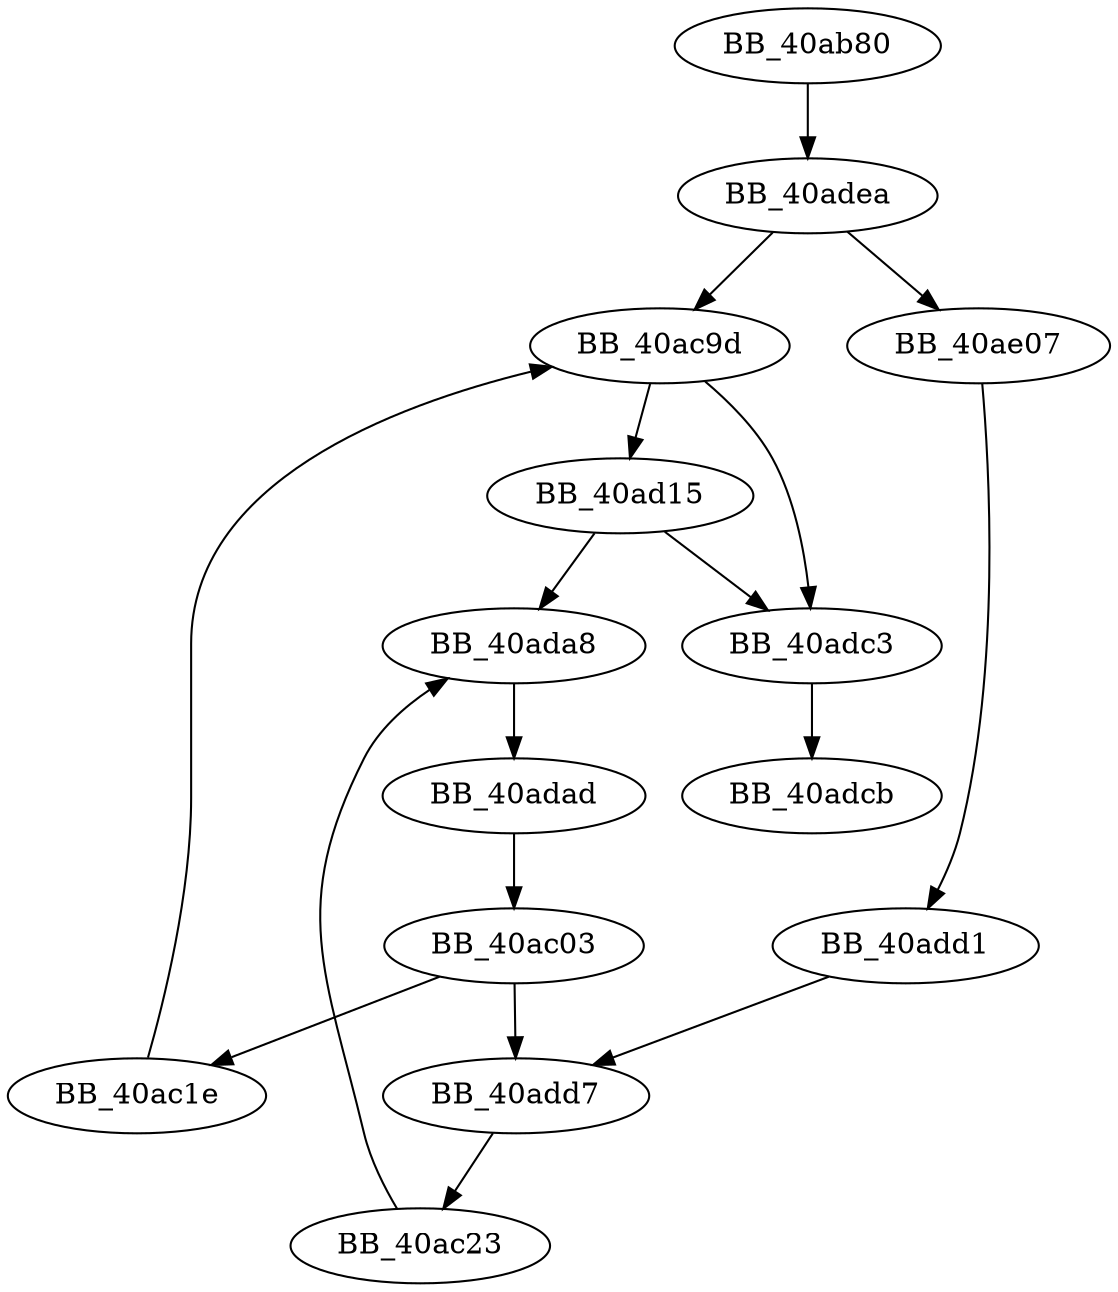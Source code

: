 DiGraph sub_40AB80{
BB_40ab80->BB_40adea
BB_40ac03->BB_40ac1e
BB_40ac03->BB_40add7
BB_40ac1e->BB_40ac9d
BB_40ac23->BB_40ada8
BB_40ac9d->BB_40ad15
BB_40ac9d->BB_40adc3
BB_40ad15->BB_40ada8
BB_40ad15->BB_40adc3
BB_40ada8->BB_40adad
BB_40adad->BB_40ac03
BB_40adc3->BB_40adcb
BB_40add1->BB_40add7
BB_40add7->BB_40ac23
BB_40adea->BB_40ac9d
BB_40adea->BB_40ae07
BB_40ae07->BB_40add1
}
